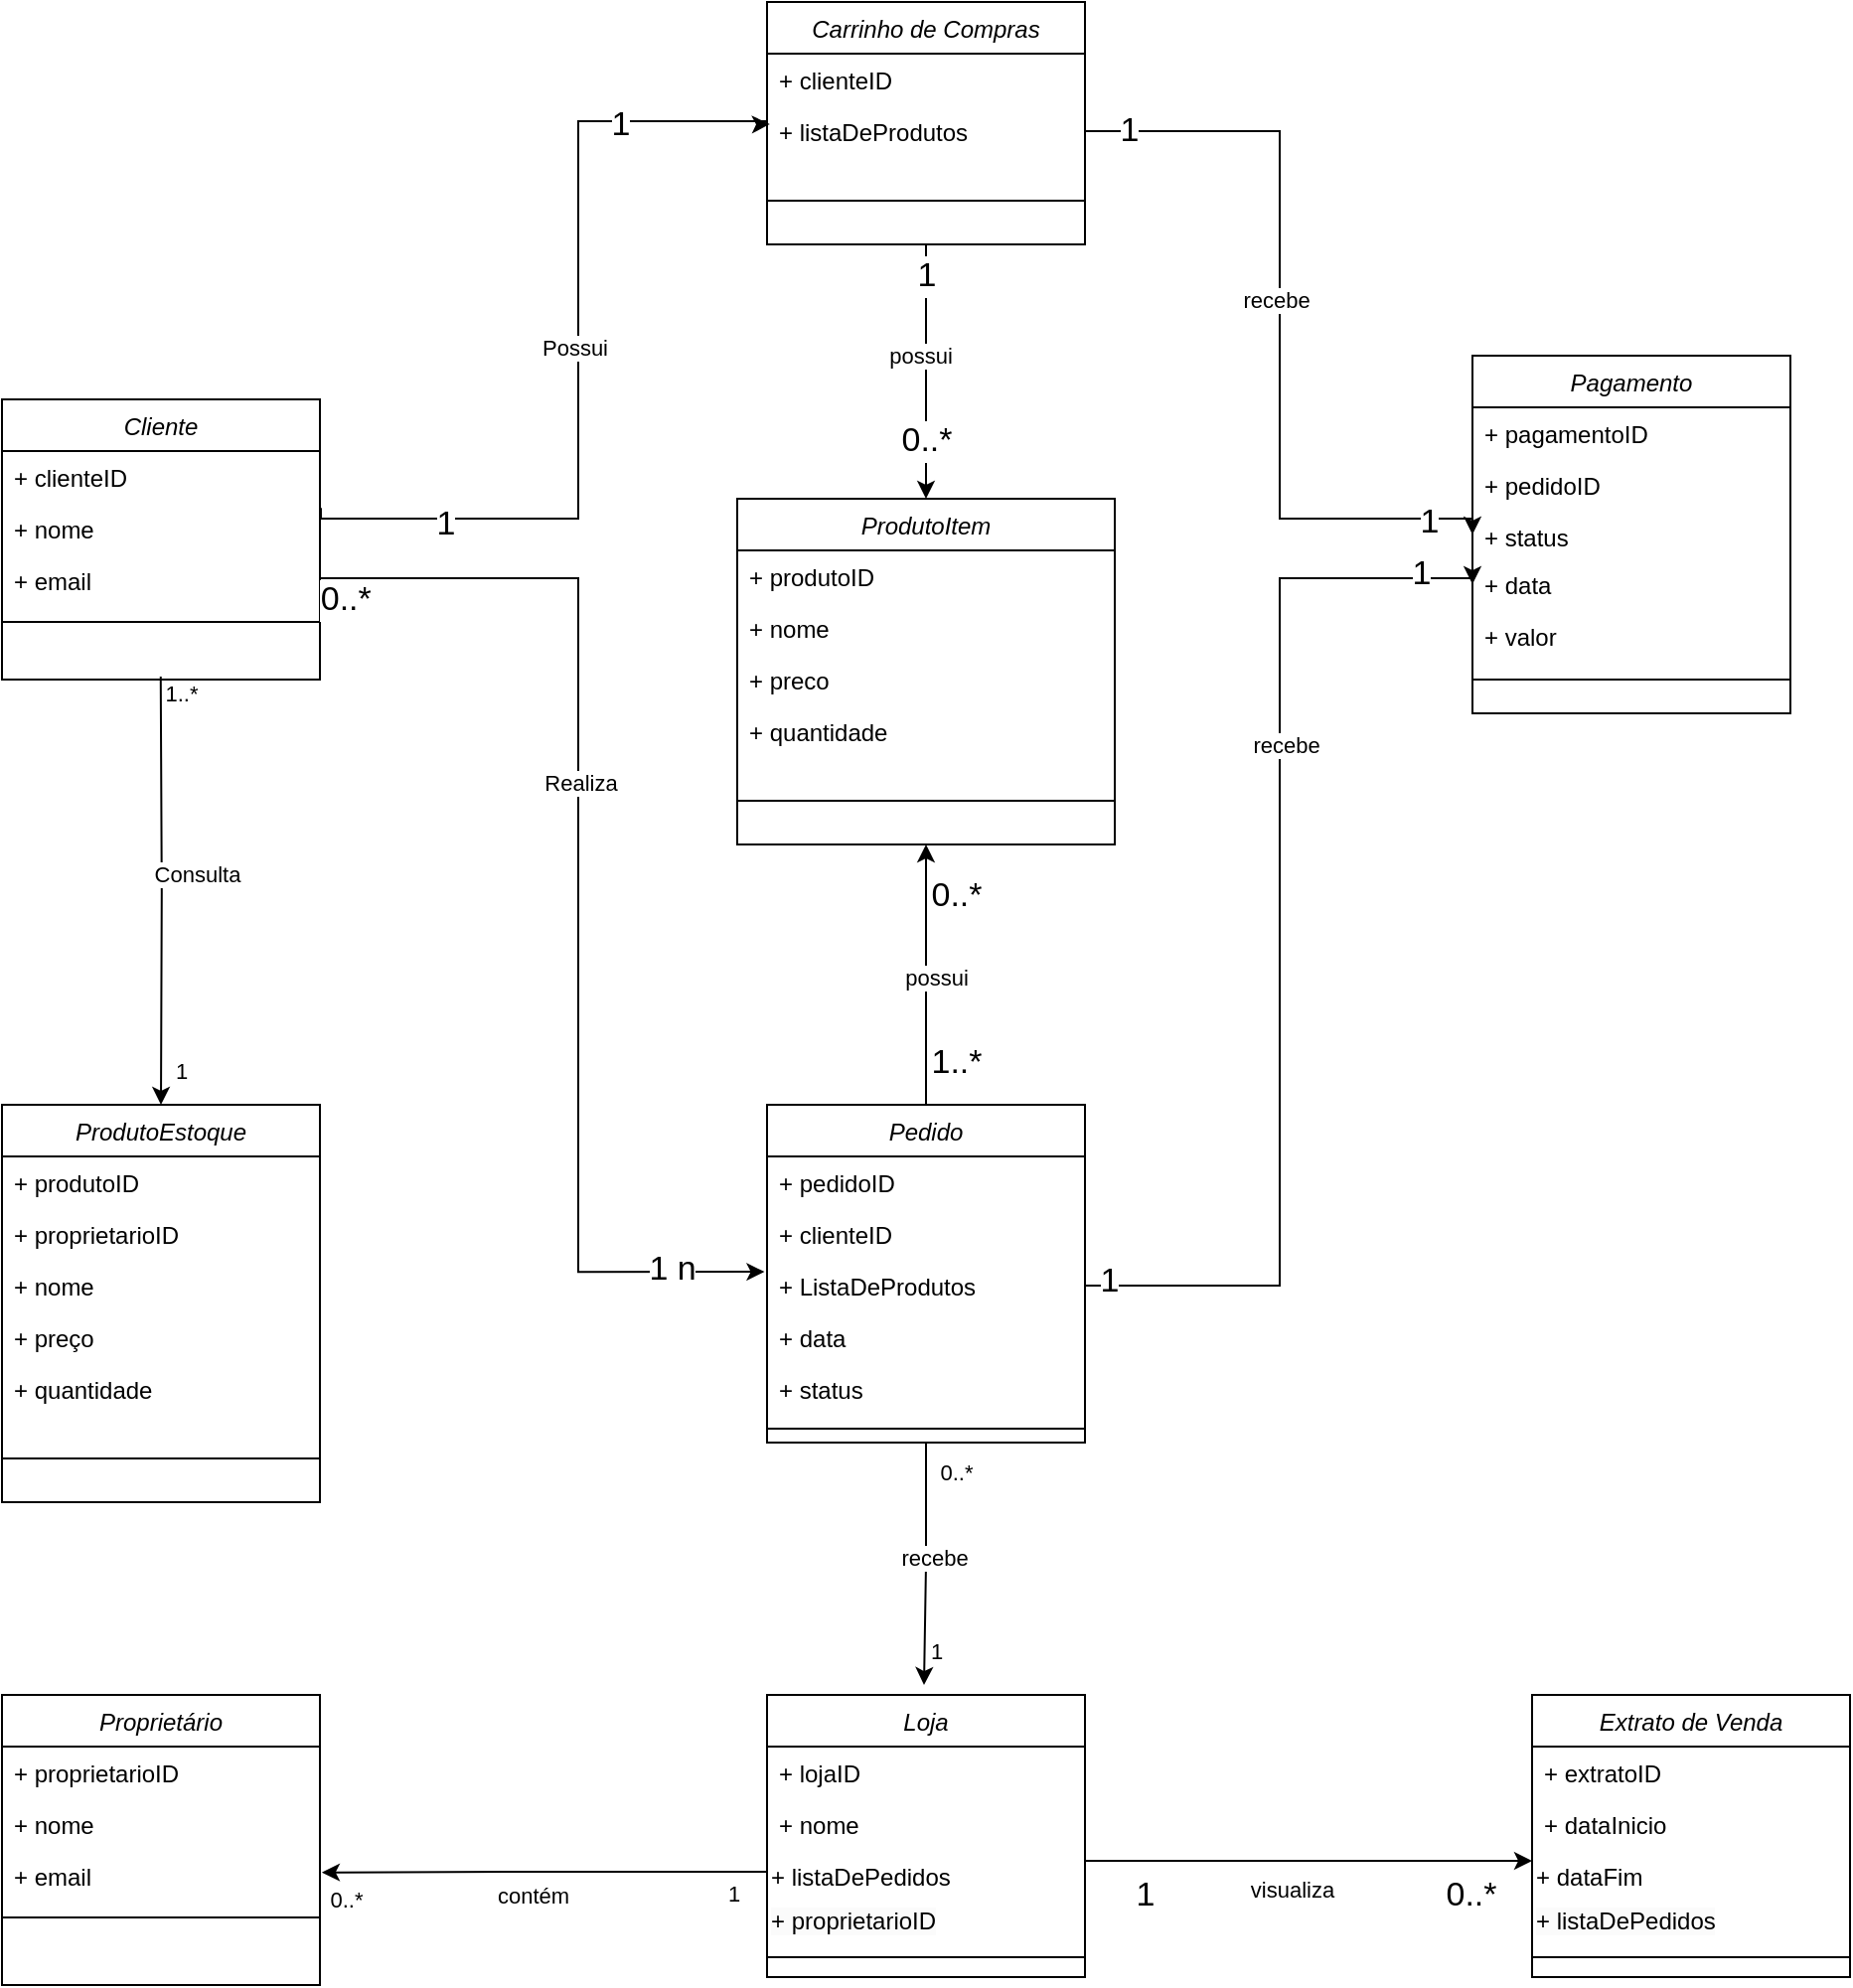 <mxfile version="24.4.13" type="device">
  <diagram id="C5RBs43oDa-KdzZeNtuy" name="Page-1">
    <mxGraphModel dx="2876" dy="1066" grid="1" gridSize="10" guides="1" tooltips="1" connect="1" arrows="1" fold="1" page="1" pageScale="1" pageWidth="827" pageHeight="1169" math="0" shadow="0">
      <root>
        <mxCell id="WIyWlLk6GJQsqaUBKTNV-0" />
        <mxCell id="WIyWlLk6GJQsqaUBKTNV-1" parent="WIyWlLk6GJQsqaUBKTNV-0" />
        <mxCell id="zkfFHV4jXpPFQw0GAbJ--0" value="Cliente" style="swimlane;fontStyle=2;align=center;verticalAlign=top;childLayout=stackLayout;horizontal=1;startSize=26;horizontalStack=0;resizeParent=1;resizeLast=0;collapsible=1;marginBottom=0;rounded=0;shadow=0;strokeWidth=1;" parent="WIyWlLk6GJQsqaUBKTNV-1" vertex="1">
          <mxGeometry x="-540" y="230" width="160" height="141" as="geometry">
            <mxRectangle x="230" y="140" width="160" height="26" as="alternateBounds" />
          </mxGeometry>
        </mxCell>
        <mxCell id="zkfFHV4jXpPFQw0GAbJ--1" value="+ clienteID" style="text;align=left;verticalAlign=top;spacingLeft=4;spacingRight=4;overflow=hidden;rotatable=0;points=[[0,0.5],[1,0.5]];portConstraint=eastwest;" parent="zkfFHV4jXpPFQw0GAbJ--0" vertex="1">
          <mxGeometry y="26" width="160" height="26" as="geometry" />
        </mxCell>
        <mxCell id="2kzh9lNKAqh6SULtEP6r-6" value="+ nome " style="text;align=left;verticalAlign=top;spacingLeft=4;spacingRight=4;overflow=hidden;rotatable=0;points=[[0,0.5],[1,0.5]];portConstraint=eastwest;" parent="zkfFHV4jXpPFQw0GAbJ--0" vertex="1">
          <mxGeometry y="52" width="160" height="26" as="geometry" />
        </mxCell>
        <mxCell id="r0VZcZ-JQpOF9B7DwPOQ-0" value="+ email " style="text;align=left;verticalAlign=top;spacingLeft=4;spacingRight=4;overflow=hidden;rotatable=0;points=[[0,0.5],[1,0.5]];portConstraint=eastwest;" parent="zkfFHV4jXpPFQw0GAbJ--0" vertex="1">
          <mxGeometry y="78" width="160" height="26" as="geometry" />
        </mxCell>
        <mxCell id="zkfFHV4jXpPFQw0GAbJ--4" value="" style="line;html=1;strokeWidth=1;align=left;verticalAlign=middle;spacingTop=-1;spacingLeft=3;spacingRight=3;rotatable=0;labelPosition=right;points=[];portConstraint=eastwest;" parent="zkfFHV4jXpPFQw0GAbJ--0" vertex="1">
          <mxGeometry y="104" width="160" height="16" as="geometry" />
        </mxCell>
        <mxCell id="2kzh9lNKAqh6SULtEP6r-7" value="ProdutoEstoque" style="swimlane;fontStyle=2;align=center;verticalAlign=top;childLayout=stackLayout;horizontal=1;startSize=26;horizontalStack=0;resizeParent=1;resizeLast=0;collapsible=1;marginBottom=0;rounded=0;shadow=0;strokeWidth=1;" parent="WIyWlLk6GJQsqaUBKTNV-1" vertex="1">
          <mxGeometry x="-540" y="585" width="160" height="200" as="geometry">
            <mxRectangle x="230" y="140" width="160" height="26" as="alternateBounds" />
          </mxGeometry>
        </mxCell>
        <mxCell id="2kzh9lNKAqh6SULtEP6r-8" value="+ produtoID" style="text;align=left;verticalAlign=top;spacingLeft=4;spacingRight=4;overflow=hidden;rotatable=0;points=[[0,0.5],[1,0.5]];portConstraint=eastwest;" parent="2kzh9lNKAqh6SULtEP6r-7" vertex="1">
          <mxGeometry y="26" width="160" height="26" as="geometry" />
        </mxCell>
        <mxCell id="SzbCQhYEouYxo2MltT4g-41" value="+ proprietarioID" style="text;align=left;verticalAlign=top;spacingLeft=4;spacingRight=4;overflow=hidden;rotatable=0;points=[[0,0.5],[1,0.5]];portConstraint=eastwest;" vertex="1" parent="2kzh9lNKAqh6SULtEP6r-7">
          <mxGeometry y="52" width="160" height="26" as="geometry" />
        </mxCell>
        <mxCell id="2kzh9lNKAqh6SULtEP6r-11" value="+ nome" style="text;align=left;verticalAlign=top;spacingLeft=4;spacingRight=4;overflow=hidden;rotatable=0;points=[[0,0.5],[1,0.5]];portConstraint=eastwest;" parent="2kzh9lNKAqh6SULtEP6r-7" vertex="1">
          <mxGeometry y="78" width="160" height="26" as="geometry" />
        </mxCell>
        <mxCell id="2kzh9lNKAqh6SULtEP6r-15" value="+ preço" style="text;align=left;verticalAlign=top;spacingLeft=4;spacingRight=4;overflow=hidden;rotatable=0;points=[[0,0.5],[1,0.5]];portConstraint=eastwest;" parent="2kzh9lNKAqh6SULtEP6r-7" vertex="1">
          <mxGeometry y="104" width="160" height="26" as="geometry" />
        </mxCell>
        <mxCell id="2kzh9lNKAqh6SULtEP6r-38" value="+ quantidade&#xa;" style="text;align=left;verticalAlign=top;spacingLeft=4;spacingRight=4;overflow=hidden;rotatable=0;points=[[0,0.5],[1,0.5]];portConstraint=eastwest;" parent="2kzh9lNKAqh6SULtEP6r-7" vertex="1">
          <mxGeometry y="130" width="160" height="26" as="geometry" />
        </mxCell>
        <mxCell id="2kzh9lNKAqh6SULtEP6r-10" value="" style="line;html=1;strokeWidth=1;align=left;verticalAlign=middle;spacingTop=-1;spacingLeft=3;spacingRight=3;rotatable=0;labelPosition=right;points=[];portConstraint=eastwest;" parent="2kzh9lNKAqh6SULtEP6r-7" vertex="1">
          <mxGeometry y="156" width="160" height="44" as="geometry" />
        </mxCell>
        <mxCell id="r0VZcZ-JQpOF9B7DwPOQ-10" value="Carrinho de Compras" style="swimlane;fontStyle=2;align=center;verticalAlign=top;childLayout=stackLayout;horizontal=1;startSize=26;horizontalStack=0;resizeParent=1;resizeLast=0;collapsible=1;marginBottom=0;rounded=0;shadow=0;strokeWidth=1;" parent="WIyWlLk6GJQsqaUBKTNV-1" vertex="1">
          <mxGeometry x="-155" y="30" width="160" height="122" as="geometry">
            <mxRectangle x="230" y="140" width="160" height="26" as="alternateBounds" />
          </mxGeometry>
        </mxCell>
        <mxCell id="r0VZcZ-JQpOF9B7DwPOQ-12" value="+ clienteID" style="text;align=left;verticalAlign=top;spacingLeft=4;spacingRight=4;overflow=hidden;rotatable=0;points=[[0,0.5],[1,0.5]];portConstraint=eastwest;" parent="r0VZcZ-JQpOF9B7DwPOQ-10" vertex="1">
          <mxGeometry y="26" width="160" height="26" as="geometry" />
        </mxCell>
        <mxCell id="r0VZcZ-JQpOF9B7DwPOQ-13" value="+ listaDeProdutos" style="text;align=left;verticalAlign=top;spacingLeft=4;spacingRight=4;overflow=hidden;rotatable=0;points=[[0,0.5],[1,0.5]];portConstraint=eastwest;" parent="r0VZcZ-JQpOF9B7DwPOQ-10" vertex="1">
          <mxGeometry y="52" width="160" height="26" as="geometry" />
        </mxCell>
        <mxCell id="r0VZcZ-JQpOF9B7DwPOQ-16" value="" style="line;html=1;strokeWidth=1;align=left;verticalAlign=middle;spacingTop=-1;spacingLeft=3;spacingRight=3;rotatable=0;labelPosition=right;points=[];portConstraint=eastwest;" parent="r0VZcZ-JQpOF9B7DwPOQ-10" vertex="1">
          <mxGeometry y="78" width="160" height="44" as="geometry" />
        </mxCell>
        <mxCell id="r0VZcZ-JQpOF9B7DwPOQ-17" value="Pedido" style="swimlane;fontStyle=2;align=center;verticalAlign=top;childLayout=stackLayout;horizontal=1;startSize=26;horizontalStack=0;resizeParent=1;resizeLast=0;collapsible=1;marginBottom=0;rounded=0;shadow=0;strokeWidth=1;" parent="WIyWlLk6GJQsqaUBKTNV-1" vertex="1">
          <mxGeometry x="-155" y="585" width="160" height="170" as="geometry">
            <mxRectangle x="230" y="140" width="160" height="26" as="alternateBounds" />
          </mxGeometry>
        </mxCell>
        <mxCell id="r0VZcZ-JQpOF9B7DwPOQ-18" value="+ pedidoID" style="text;align=left;verticalAlign=top;spacingLeft=4;spacingRight=4;overflow=hidden;rotatable=0;points=[[0,0.5],[1,0.5]];portConstraint=eastwest;" parent="r0VZcZ-JQpOF9B7DwPOQ-17" vertex="1">
          <mxGeometry y="26" width="160" height="26" as="geometry" />
        </mxCell>
        <mxCell id="r0VZcZ-JQpOF9B7DwPOQ-19" value="+ clienteID" style="text;align=left;verticalAlign=top;spacingLeft=4;spacingRight=4;overflow=hidden;rotatable=0;points=[[0,0.5],[1,0.5]];portConstraint=eastwest;" parent="r0VZcZ-JQpOF9B7DwPOQ-17" vertex="1">
          <mxGeometry y="52" width="160" height="26" as="geometry" />
        </mxCell>
        <mxCell id="r0VZcZ-JQpOF9B7DwPOQ-20" value="+ ListaDeProdutos" style="text;align=left;verticalAlign=top;spacingLeft=4;spacingRight=4;overflow=hidden;rotatable=0;points=[[0,0.5],[1,0.5]];portConstraint=eastwest;" parent="r0VZcZ-JQpOF9B7DwPOQ-17" vertex="1">
          <mxGeometry y="78" width="160" height="26" as="geometry" />
        </mxCell>
        <mxCell id="r0VZcZ-JQpOF9B7DwPOQ-23" value="+ data" style="text;align=left;verticalAlign=top;spacingLeft=4;spacingRight=4;overflow=hidden;rotatable=0;points=[[0,0.5],[1,0.5]];portConstraint=eastwest;" parent="r0VZcZ-JQpOF9B7DwPOQ-17" vertex="1">
          <mxGeometry y="104" width="160" height="26" as="geometry" />
        </mxCell>
        <mxCell id="r0VZcZ-JQpOF9B7DwPOQ-24" value="+ status" style="text;align=left;verticalAlign=top;spacingLeft=4;spacingRight=4;overflow=hidden;rotatable=0;points=[[0,0.5],[1,0.5]];portConstraint=eastwest;" parent="r0VZcZ-JQpOF9B7DwPOQ-17" vertex="1">
          <mxGeometry y="130" width="160" height="26" as="geometry" />
        </mxCell>
        <mxCell id="r0VZcZ-JQpOF9B7DwPOQ-21" value="" style="line;html=1;strokeWidth=1;align=left;verticalAlign=middle;spacingTop=-1;spacingLeft=3;spacingRight=3;rotatable=0;labelPosition=right;points=[];portConstraint=eastwest;" parent="r0VZcZ-JQpOF9B7DwPOQ-17" vertex="1">
          <mxGeometry y="156" width="160" height="14" as="geometry" />
        </mxCell>
        <mxCell id="r0VZcZ-JQpOF9B7DwPOQ-25" value="Pagamento" style="swimlane;fontStyle=2;align=center;verticalAlign=top;childLayout=stackLayout;horizontal=1;startSize=26;horizontalStack=0;resizeParent=1;resizeLast=0;collapsible=1;marginBottom=0;rounded=0;shadow=0;strokeWidth=1;" parent="WIyWlLk6GJQsqaUBKTNV-1" vertex="1">
          <mxGeometry x="200" y="208" width="160" height="180" as="geometry">
            <mxRectangle x="230" y="140" width="160" height="26" as="alternateBounds" />
          </mxGeometry>
        </mxCell>
        <mxCell id="r0VZcZ-JQpOF9B7DwPOQ-26" value="+ pagamentoID" style="text;align=left;verticalAlign=top;spacingLeft=4;spacingRight=4;overflow=hidden;rotatable=0;points=[[0,0.5],[1,0.5]];portConstraint=eastwest;" parent="r0VZcZ-JQpOF9B7DwPOQ-25" vertex="1">
          <mxGeometry y="26" width="160" height="26" as="geometry" />
        </mxCell>
        <mxCell id="r0VZcZ-JQpOF9B7DwPOQ-27" value="+ pedidoID" style="text;align=left;verticalAlign=top;spacingLeft=4;spacingRight=4;overflow=hidden;rotatable=0;points=[[0,0.5],[1,0.5]];portConstraint=eastwest;" parent="r0VZcZ-JQpOF9B7DwPOQ-25" vertex="1">
          <mxGeometry y="52" width="160" height="26" as="geometry" />
        </mxCell>
        <mxCell id="r0VZcZ-JQpOF9B7DwPOQ-28" value="+ status" style="text;align=left;verticalAlign=top;spacingLeft=4;spacingRight=4;overflow=hidden;rotatable=0;points=[[0,0.5],[1,0.5]];portConstraint=eastwest;" parent="r0VZcZ-JQpOF9B7DwPOQ-25" vertex="1">
          <mxGeometry y="78" width="160" height="24" as="geometry" />
        </mxCell>
        <mxCell id="r0VZcZ-JQpOF9B7DwPOQ-29" value="+ data" style="text;align=left;verticalAlign=top;spacingLeft=4;spacingRight=4;overflow=hidden;rotatable=0;points=[[0,0.5],[1,0.5]];portConstraint=eastwest;" parent="r0VZcZ-JQpOF9B7DwPOQ-25" vertex="1">
          <mxGeometry y="102" width="160" height="26" as="geometry" />
        </mxCell>
        <mxCell id="r0VZcZ-JQpOF9B7DwPOQ-33" value="+ valor" style="text;align=left;verticalAlign=top;spacingLeft=4;spacingRight=4;overflow=hidden;rotatable=0;points=[[0,0.5],[1,0.5]];portConstraint=eastwest;" parent="r0VZcZ-JQpOF9B7DwPOQ-25" vertex="1">
          <mxGeometry y="128" width="160" height="30" as="geometry" />
        </mxCell>
        <mxCell id="r0VZcZ-JQpOF9B7DwPOQ-31" value="" style="line;html=1;strokeWidth=1;align=left;verticalAlign=middle;spacingTop=-1;spacingLeft=3;spacingRight=3;rotatable=0;labelPosition=right;points=[];portConstraint=eastwest;" parent="r0VZcZ-JQpOF9B7DwPOQ-25" vertex="1">
          <mxGeometry y="158" width="160" height="10" as="geometry" />
        </mxCell>
        <mxCell id="r0VZcZ-JQpOF9B7DwPOQ-34" value="" style="edgeStyle=orthogonalEdgeStyle;rounded=0;orthogonalLoop=1;jettySize=auto;html=1;entryX=0.009;entryY=0.364;entryDx=0;entryDy=0;exitX=1.003;exitY=0.1;exitDx=0;exitDy=0;exitPerimeter=0;entryPerimeter=0;" parent="WIyWlLk6GJQsqaUBKTNV-1" source="2kzh9lNKAqh6SULtEP6r-6" target="r0VZcZ-JQpOF9B7DwPOQ-13" edge="1">
          <mxGeometry relative="1" as="geometry">
            <mxPoint x="-15" y="91" as="targetPoint" />
            <Array as="points">
              <mxPoint x="-379" y="290" />
              <mxPoint x="-250" y="290" />
              <mxPoint x="-250" y="90" />
              <mxPoint x="-155" y="90" />
              <mxPoint x="-155" y="92" />
            </Array>
          </mxGeometry>
        </mxCell>
        <mxCell id="r0VZcZ-JQpOF9B7DwPOQ-38" value="1" style="edgeLabel;html=1;align=center;verticalAlign=middle;resizable=0;points=[];spacing=2;fontSize=17;" parent="r0VZcZ-JQpOF9B7DwPOQ-34" vertex="1" connectable="0">
          <mxGeometry x="-0.689" y="-3" relative="1" as="geometry">
            <mxPoint as="offset" />
          </mxGeometry>
        </mxCell>
        <mxCell id="r0VZcZ-JQpOF9B7DwPOQ-40" value="1" style="edgeLabel;html=1;align=center;verticalAlign=middle;resizable=0;points=[];spacing=2;fontSize=17;" parent="r0VZcZ-JQpOF9B7DwPOQ-34" vertex="1" connectable="0">
          <mxGeometry x="0.644" y="-2" relative="1" as="geometry">
            <mxPoint as="offset" />
          </mxGeometry>
        </mxCell>
        <mxCell id="ZwTQn_33q0rgpb1d7WLj-62" value="Possui" style="edgeLabel;html=1;align=center;verticalAlign=middle;resizable=0;points=[];" parent="r0VZcZ-JQpOF9B7DwPOQ-34" connectable="0" vertex="1">
          <mxGeometry x="0.021" y="2" relative="1" as="geometry">
            <mxPoint as="offset" />
          </mxGeometry>
        </mxCell>
        <mxCell id="r0VZcZ-JQpOF9B7DwPOQ-42" style="edgeStyle=orthogonalEdgeStyle;rounded=0;orthogonalLoop=1;jettySize=auto;html=1;entryX=0.5;entryY=0;entryDx=0;entryDy=0;exitX=0.5;exitY=1;exitDx=0;exitDy=0;" parent="WIyWlLk6GJQsqaUBKTNV-1" source="r0VZcZ-JQpOF9B7DwPOQ-10" target="A9HimfjuhqQ-msZeqpBk-2" edge="1">
          <mxGeometry relative="1" as="geometry" />
        </mxCell>
        <mxCell id="r0VZcZ-JQpOF9B7DwPOQ-43" value="1" style="edgeLabel;html=1;align=center;verticalAlign=middle;resizable=0;points=[];spacing=2;fontSize=17;" parent="r0VZcZ-JQpOF9B7DwPOQ-42" vertex="1" connectable="0">
          <mxGeometry x="-0.748" relative="1" as="geometry">
            <mxPoint as="offset" />
          </mxGeometry>
        </mxCell>
        <mxCell id="r0VZcZ-JQpOF9B7DwPOQ-44" value="0..*" style="edgeLabel;html=1;align=center;verticalAlign=middle;resizable=0;points=[];fontSize=17;" parent="r0VZcZ-JQpOF9B7DwPOQ-42" vertex="1" connectable="0">
          <mxGeometry x="0.662" y="-2" relative="1" as="geometry">
            <mxPoint x="2" y="-8" as="offset" />
          </mxGeometry>
        </mxCell>
        <mxCell id="ZwTQn_33q0rgpb1d7WLj-65" value="possui" style="edgeLabel;html=1;align=center;verticalAlign=middle;resizable=0;points=[];" parent="r0VZcZ-JQpOF9B7DwPOQ-42" connectable="0" vertex="1">
          <mxGeometry x="-0.132" y="-3" relative="1" as="geometry">
            <mxPoint as="offset" />
          </mxGeometry>
        </mxCell>
        <mxCell id="r0VZcZ-JQpOF9B7DwPOQ-45" style="edgeStyle=orthogonalEdgeStyle;rounded=0;orthogonalLoop=1;jettySize=auto;html=1;entryX=-0.008;entryY=1.233;entryDx=0;entryDy=0;fontSize=17;entryPerimeter=0;" parent="WIyWlLk6GJQsqaUBKTNV-1" target="r0VZcZ-JQpOF9B7DwPOQ-19" edge="1">
          <mxGeometry relative="1" as="geometry">
            <mxPoint x="-380" y="349.0" as="sourcePoint" />
            <mxPoint x="-15" y="670" as="targetPoint" />
            <Array as="points">
              <mxPoint x="-380" y="320" />
              <mxPoint x="-250" y="320" />
              <mxPoint x="-250" y="669" />
            </Array>
          </mxGeometry>
        </mxCell>
        <mxCell id="r0VZcZ-JQpOF9B7DwPOQ-47" value="0..*&amp;nbsp;" style="edgeLabel;html=1;align=center;verticalAlign=middle;resizable=0;points=[];fontSize=17;" parent="r0VZcZ-JQpOF9B7DwPOQ-45" vertex="1" connectable="0">
          <mxGeometry x="-0.865" y="-5" relative="1" as="geometry">
            <mxPoint x="3" y="6" as="offset" />
          </mxGeometry>
        </mxCell>
        <mxCell id="r0VZcZ-JQpOF9B7DwPOQ-48" value="1 n" style="edgeLabel;html=1;align=center;verticalAlign=middle;resizable=0;points=[];fontSize=17;" parent="r0VZcZ-JQpOF9B7DwPOQ-45" vertex="1" connectable="0">
          <mxGeometry x="0.873" y="1" relative="1" as="geometry">
            <mxPoint x="-9" as="offset" />
          </mxGeometry>
        </mxCell>
        <mxCell id="ZwTQn_33q0rgpb1d7WLj-63" value="Realiza" style="edgeLabel;html=1;align=center;verticalAlign=middle;resizable=0;points=[];" parent="r0VZcZ-JQpOF9B7DwPOQ-45" connectable="0" vertex="1">
          <mxGeometry x="-0.128" y="1" relative="1" as="geometry">
            <mxPoint y="-1" as="offset" />
          </mxGeometry>
        </mxCell>
        <mxCell id="r0VZcZ-JQpOF9B7DwPOQ-46" style="edgeStyle=orthogonalEdgeStyle;rounded=0;orthogonalLoop=1;jettySize=auto;html=1;exitX=0.5;exitY=0;exitDx=0;exitDy=0;entryX=0.5;entryY=1;entryDx=0;entryDy=0;" parent="WIyWlLk6GJQsqaUBKTNV-1" source="r0VZcZ-JQpOF9B7DwPOQ-17" target="A9HimfjuhqQ-msZeqpBk-2" edge="1">
          <mxGeometry relative="1" as="geometry">
            <mxPoint x="-70" y="454" as="targetPoint" />
          </mxGeometry>
        </mxCell>
        <mxCell id="r0VZcZ-JQpOF9B7DwPOQ-49" value="1..*" style="edgeLabel;html=1;align=center;verticalAlign=middle;resizable=0;points=[];fontSize=17;" parent="r0VZcZ-JQpOF9B7DwPOQ-46" vertex="1" connectable="0">
          <mxGeometry x="-0.903" y="-1" relative="1" as="geometry">
            <mxPoint x="14" y="-15" as="offset" />
          </mxGeometry>
        </mxCell>
        <mxCell id="r0VZcZ-JQpOF9B7DwPOQ-50" value="0..*" style="edgeLabel;html=1;align=center;verticalAlign=middle;resizable=0;points=[];fontSize=17;" parent="r0VZcZ-JQpOF9B7DwPOQ-46" vertex="1" connectable="0">
          <mxGeometry x="0.878" y="-1" relative="1" as="geometry">
            <mxPoint x="14" y="18" as="offset" />
          </mxGeometry>
        </mxCell>
        <mxCell id="ZwTQn_33q0rgpb1d7WLj-64" value="possui" style="edgeLabel;html=1;align=center;verticalAlign=middle;resizable=0;points=[];" parent="r0VZcZ-JQpOF9B7DwPOQ-46" connectable="0" vertex="1">
          <mxGeometry x="-0.022" y="-2" relative="1" as="geometry">
            <mxPoint x="3" as="offset" />
          </mxGeometry>
        </mxCell>
        <mxCell id="ZwTQn_33q0rgpb1d7WLj-1" style="edgeStyle=orthogonalEdgeStyle;rounded=0;orthogonalLoop=1;jettySize=auto;html=1;entryX=0;entryY=0.5;entryDx=0;entryDy=0;" parent="WIyWlLk6GJQsqaUBKTNV-1" source="r0VZcZ-JQpOF9B7DwPOQ-13" target="r0VZcZ-JQpOF9B7DwPOQ-28" edge="1">
          <mxGeometry relative="1" as="geometry">
            <Array as="points">
              <mxPoint x="103" y="95" />
              <mxPoint x="103" y="290" />
              <mxPoint x="200" y="290" />
            </Array>
          </mxGeometry>
        </mxCell>
        <mxCell id="ZwTQn_33q0rgpb1d7WLj-2" value="1" style="edgeLabel;html=1;align=center;verticalAlign=middle;resizable=0;points=[];fontSize=17;" parent="ZwTQn_33q0rgpb1d7WLj-1" connectable="0" vertex="1">
          <mxGeometry x="-0.892" relative="1" as="geometry">
            <mxPoint as="offset" />
          </mxGeometry>
        </mxCell>
        <mxCell id="ZwTQn_33q0rgpb1d7WLj-3" value="1" style="edgeLabel;html=1;align=center;verticalAlign=middle;resizable=0;points=[];fontSize=17;" parent="ZwTQn_33q0rgpb1d7WLj-1" connectable="0" vertex="1">
          <mxGeometry x="0.85" y="-2" relative="1" as="geometry">
            <mxPoint as="offset" />
          </mxGeometry>
        </mxCell>
        <mxCell id="ZwTQn_33q0rgpb1d7WLj-66" value="recebe" style="edgeLabel;html=1;align=center;verticalAlign=middle;resizable=0;points=[];" parent="ZwTQn_33q0rgpb1d7WLj-1" connectable="0" vertex="1">
          <mxGeometry x="-0.083" y="-2" relative="1" as="geometry">
            <mxPoint as="offset" />
          </mxGeometry>
        </mxCell>
        <mxCell id="ZwTQn_33q0rgpb1d7WLj-6" style="edgeStyle=orthogonalEdgeStyle;rounded=0;orthogonalLoop=1;jettySize=auto;html=1;entryX=0;entryY=0.5;entryDx=0;entryDy=0;" parent="WIyWlLk6GJQsqaUBKTNV-1" source="r0VZcZ-JQpOF9B7DwPOQ-20" target="r0VZcZ-JQpOF9B7DwPOQ-29" edge="1">
          <mxGeometry relative="1" as="geometry">
            <Array as="points">
              <mxPoint x="103" y="676" />
              <mxPoint x="103" y="320" />
              <mxPoint x="200" y="320" />
            </Array>
          </mxGeometry>
        </mxCell>
        <mxCell id="ZwTQn_33q0rgpb1d7WLj-7" value="1" style="edgeLabel;html=1;align=center;verticalAlign=middle;resizable=0;points=[];fontSize=17;" parent="ZwTQn_33q0rgpb1d7WLj-6" connectable="0" vertex="1">
          <mxGeometry x="0.928" y="2" relative="1" as="geometry">
            <mxPoint x="-9" as="offset" />
          </mxGeometry>
        </mxCell>
        <mxCell id="ZwTQn_33q0rgpb1d7WLj-8" value="1" style="edgeLabel;html=1;align=center;verticalAlign=middle;resizable=0;points=[];fontSize=17;" parent="ZwTQn_33q0rgpb1d7WLj-6" connectable="0" vertex="1">
          <mxGeometry x="-0.957" y="2" relative="1" as="geometry">
            <mxPoint as="offset" />
          </mxGeometry>
        </mxCell>
        <mxCell id="ZwTQn_33q0rgpb1d7WLj-67" value="recebe" style="edgeLabel;html=1;align=center;verticalAlign=middle;resizable=0;points=[];" parent="ZwTQn_33q0rgpb1d7WLj-6" connectable="0" vertex="1">
          <mxGeometry x="0.336" y="-3" relative="1" as="geometry">
            <mxPoint as="offset" />
          </mxGeometry>
        </mxCell>
        <mxCell id="SzbCQhYEouYxo2MltT4g-18" style="edgeStyle=orthogonalEdgeStyle;rounded=0;orthogonalLoop=1;jettySize=auto;html=1;exitX=0;exitY=0.5;exitDx=0;exitDy=0;entryX=1.006;entryY=0.436;entryDx=0;entryDy=0;entryPerimeter=0;" edge="1" parent="WIyWlLk6GJQsqaUBKTNV-1" source="ZwTQn_33q0rgpb1d7WLj-21" target="SzbCQhYEouYxo2MltT4g-38">
          <mxGeometry relative="1" as="geometry">
            <mxPoint x="-150" y="949" as="sourcePoint" />
            <mxPoint x="-320" y="930" as="targetPoint" />
            <Array as="points" />
          </mxGeometry>
        </mxCell>
        <mxCell id="SzbCQhYEouYxo2MltT4g-19" value="contém" style="edgeLabel;html=1;align=center;verticalAlign=middle;resizable=0;points=[];" vertex="1" connectable="0" parent="SzbCQhYEouYxo2MltT4g-18">
          <mxGeometry x="0.06" relative="1" as="geometry">
            <mxPoint y="11" as="offset" />
          </mxGeometry>
        </mxCell>
        <mxCell id="SzbCQhYEouYxo2MltT4g-20" value="1" style="edgeLabel;html=1;align=center;verticalAlign=middle;resizable=0;points=[];" vertex="1" connectable="0" parent="SzbCQhYEouYxo2MltT4g-18">
          <mxGeometry x="-0.952" y="-3" relative="1" as="geometry">
            <mxPoint x="-12" y="14" as="offset" />
          </mxGeometry>
        </mxCell>
        <mxCell id="SzbCQhYEouYxo2MltT4g-21" value="0..*" style="edgeLabel;html=1;align=center;verticalAlign=middle;resizable=0;points=[];" vertex="1" connectable="0" parent="SzbCQhYEouYxo2MltT4g-18">
          <mxGeometry x="0.914" y="2" relative="1" as="geometry">
            <mxPoint x="2" y="11" as="offset" />
          </mxGeometry>
        </mxCell>
        <mxCell id="ZwTQn_33q0rgpb1d7WLj-18" value="Loja" style="swimlane;fontStyle=2;align=center;verticalAlign=top;childLayout=stackLayout;horizontal=1;startSize=26;horizontalStack=0;resizeParent=1;resizeLast=0;collapsible=1;marginBottom=0;rounded=0;shadow=0;strokeWidth=1;" parent="WIyWlLk6GJQsqaUBKTNV-1" vertex="1">
          <mxGeometry x="-155" y="882" width="160" height="142" as="geometry">
            <mxRectangle x="230" y="140" width="160" height="26" as="alternateBounds" />
          </mxGeometry>
        </mxCell>
        <mxCell id="ZwTQn_33q0rgpb1d7WLj-19" value="+ lojaID" style="text;align=left;verticalAlign=top;spacingLeft=4;spacingRight=4;overflow=hidden;rotatable=0;points=[[0,0.5],[1,0.5]];portConstraint=eastwest;" parent="ZwTQn_33q0rgpb1d7WLj-18" vertex="1">
          <mxGeometry y="26" width="160" height="26" as="geometry" />
        </mxCell>
        <mxCell id="ZwTQn_33q0rgpb1d7WLj-20" value="+ nome" style="text;align=left;verticalAlign=top;spacingLeft=4;spacingRight=4;overflow=hidden;rotatable=0;points=[[0,0.5],[1,0.5]];portConstraint=eastwest;" parent="ZwTQn_33q0rgpb1d7WLj-18" vertex="1">
          <mxGeometry y="52" width="160" height="26" as="geometry" />
        </mxCell>
        <mxCell id="ZwTQn_33q0rgpb1d7WLj-21" value="&lt;span style=&quot;text-wrap: nowrap;&quot;&gt;+&amp;nbsp;&lt;/span&gt;listaDePedidos" style="text;whiteSpace=wrap;html=1;" parent="ZwTQn_33q0rgpb1d7WLj-18" vertex="1">
          <mxGeometry y="78" width="160" height="22" as="geometry" />
        </mxCell>
        <mxCell id="ZwTQn_33q0rgpb1d7WLj-22" value="&lt;span style=&quot;color: rgb(0, 0, 0); font-family: Helvetica; font-size: 12px; font-style: normal; font-variant-ligatures: normal; font-variant-caps: normal; font-weight: 400; letter-spacing: normal; orphans: 2; text-align: left; text-indent: 0px; text-transform: none; widows: 2; word-spacing: 0px; -webkit-text-stroke-width: 0px; white-space: nowrap; background-color: rgb(251, 251, 251); text-decoration-thickness: initial; text-decoration-style: initial; text-decoration-color: initial; display: inline !important; float: none;&quot;&gt;&lt;span&gt;+&amp;nbsp;&lt;/span&gt;proprietarioID&lt;/span&gt;" style="text;whiteSpace=wrap;html=1;" parent="ZwTQn_33q0rgpb1d7WLj-18" vertex="1">
          <mxGeometry y="100" width="160" height="22" as="geometry" />
        </mxCell>
        <mxCell id="ZwTQn_33q0rgpb1d7WLj-25" value="" style="line;html=1;strokeWidth=1;align=left;verticalAlign=middle;spacingTop=-1;spacingLeft=3;spacingRight=3;rotatable=0;labelPosition=right;points=[];portConstraint=eastwest;" parent="ZwTQn_33q0rgpb1d7WLj-18" vertex="1">
          <mxGeometry y="122" width="160" height="20" as="geometry" />
        </mxCell>
        <mxCell id="ZwTQn_33q0rgpb1d7WLj-33" value="Extrato de Venda" style="swimlane;fontStyle=2;align=center;verticalAlign=top;childLayout=stackLayout;horizontal=1;startSize=26;horizontalStack=0;resizeParent=1;resizeLast=0;collapsible=1;marginBottom=0;rounded=0;shadow=0;strokeWidth=1;" parent="WIyWlLk6GJQsqaUBKTNV-1" vertex="1">
          <mxGeometry x="230" y="882" width="160" height="142" as="geometry">
            <mxRectangle x="230" y="140" width="160" height="26" as="alternateBounds" />
          </mxGeometry>
        </mxCell>
        <mxCell id="ZwTQn_33q0rgpb1d7WLj-34" value="+ extratoID" style="text;align=left;verticalAlign=top;spacingLeft=4;spacingRight=4;overflow=hidden;rotatable=0;points=[[0,0.5],[1,0.5]];portConstraint=eastwest;" parent="ZwTQn_33q0rgpb1d7WLj-33" vertex="1">
          <mxGeometry y="26" width="160" height="26" as="geometry" />
        </mxCell>
        <mxCell id="ZwTQn_33q0rgpb1d7WLj-38" value="+ dataInicio" style="text;align=left;verticalAlign=top;spacingLeft=4;spacingRight=4;overflow=hidden;rotatable=0;points=[[0,0.5],[1,0.5]];portConstraint=eastwest;" parent="ZwTQn_33q0rgpb1d7WLj-33" vertex="1">
          <mxGeometry y="52" width="160" height="26" as="geometry" />
        </mxCell>
        <mxCell id="ZwTQn_33q0rgpb1d7WLj-39" value="&lt;span style=&quot;text-wrap: nowrap;&quot;&gt;+&amp;nbsp;&lt;/span&gt;dataFim" style="text;whiteSpace=wrap;html=1;" parent="ZwTQn_33q0rgpb1d7WLj-33" vertex="1">
          <mxGeometry y="78" width="160" height="22" as="geometry" />
        </mxCell>
        <mxCell id="ZwTQn_33q0rgpb1d7WLj-40" value="&lt;span style=&quot;color: rgb(0, 0, 0); font-family: Helvetica; font-size: 12px; font-style: normal; font-variant-ligatures: normal; font-variant-caps: normal; font-weight: 400; letter-spacing: normal; orphans: 2; text-align: left; text-indent: 0px; text-transform: none; widows: 2; word-spacing: 0px; -webkit-text-stroke-width: 0px; white-space: nowrap; background-color: rgb(251, 251, 251); text-decoration-thickness: initial; text-decoration-style: initial; text-decoration-color: initial; display: inline !important; float: none;&quot;&gt;&lt;span&gt;+&amp;nbsp;&lt;/span&gt;listaDePedidos&lt;/span&gt;" style="text;whiteSpace=wrap;html=1;" parent="ZwTQn_33q0rgpb1d7WLj-33" vertex="1">
          <mxGeometry y="100" width="160" height="22" as="geometry" />
        </mxCell>
        <mxCell id="ZwTQn_33q0rgpb1d7WLj-41" value="" style="line;html=1;strokeWidth=1;align=left;verticalAlign=middle;spacingTop=-1;spacingLeft=3;spacingRight=3;rotatable=0;labelPosition=right;points=[];portConstraint=eastwest;" parent="ZwTQn_33q0rgpb1d7WLj-33" vertex="1">
          <mxGeometry y="122" width="160" height="20" as="geometry" />
        </mxCell>
        <mxCell id="ZwTQn_33q0rgpb1d7WLj-29" style="edgeStyle=orthogonalEdgeStyle;rounded=0;orthogonalLoop=1;jettySize=auto;html=1;exitX=1;exitY=0.25;exitDx=0;exitDy=0;entryX=0;entryY=0.25;entryDx=0;entryDy=0;" parent="WIyWlLk6GJQsqaUBKTNV-1" source="ZwTQn_33q0rgpb1d7WLj-21" target="ZwTQn_33q0rgpb1d7WLj-39" edge="1">
          <mxGeometry relative="1" as="geometry">
            <mxPoint x="230" y="960" as="targetPoint" />
          </mxGeometry>
        </mxCell>
        <mxCell id="ZwTQn_33q0rgpb1d7WLj-30" value="1" style="edgeLabel;html=1;align=center;verticalAlign=middle;resizable=0;points=[];fontSize=17;" parent="ZwTQn_33q0rgpb1d7WLj-29" connectable="0" vertex="1">
          <mxGeometry x="-0.737" y="-1" relative="1" as="geometry">
            <mxPoint y="16" as="offset" />
          </mxGeometry>
        </mxCell>
        <mxCell id="ZwTQn_33q0rgpb1d7WLj-31" value="0..*" style="edgeLabel;html=1;align=center;verticalAlign=middle;resizable=0;points=[];fontSize=17;" parent="ZwTQn_33q0rgpb1d7WLj-29" connectable="0" vertex="1">
          <mxGeometry x="0.48" y="2" relative="1" as="geometry">
            <mxPoint x="27" y="19" as="offset" />
          </mxGeometry>
        </mxCell>
        <mxCell id="ZwTQn_33q0rgpb1d7WLj-70" value="visualiza" style="edgeLabel;html=1;align=center;verticalAlign=middle;resizable=0;points=[];" parent="ZwTQn_33q0rgpb1d7WLj-29" connectable="0" vertex="1">
          <mxGeometry x="-0.082" y="-2" relative="1" as="geometry">
            <mxPoint y="12" as="offset" />
          </mxGeometry>
        </mxCell>
        <mxCell id="A9HimfjuhqQ-msZeqpBk-2" value="ProdutoItem" style="swimlane;fontStyle=2;align=center;verticalAlign=top;childLayout=stackLayout;horizontal=1;startSize=26;horizontalStack=0;resizeParent=1;resizeLast=0;collapsible=1;marginBottom=0;rounded=0;shadow=0;strokeWidth=1;" parent="WIyWlLk6GJQsqaUBKTNV-1" vertex="1">
          <mxGeometry x="-170" y="280" width="190" height="174" as="geometry">
            <mxRectangle x="230" y="140" width="160" height="26" as="alternateBounds" />
          </mxGeometry>
        </mxCell>
        <mxCell id="A9HimfjuhqQ-msZeqpBk-3" value="+ produtoID" style="text;align=left;verticalAlign=top;spacingLeft=4;spacingRight=4;overflow=hidden;rotatable=0;points=[[0,0.5],[1,0.5]];portConstraint=eastwest;" parent="A9HimfjuhqQ-msZeqpBk-2" vertex="1">
          <mxGeometry y="26" width="190" height="26" as="geometry" />
        </mxCell>
        <mxCell id="A9HimfjuhqQ-msZeqpBk-4" value="+ nome" style="text;align=left;verticalAlign=top;spacingLeft=4;spacingRight=4;overflow=hidden;rotatable=0;points=[[0,0.5],[1,0.5]];portConstraint=eastwest;" parent="A9HimfjuhqQ-msZeqpBk-2" vertex="1">
          <mxGeometry y="52" width="190" height="26" as="geometry" />
        </mxCell>
        <mxCell id="A9HimfjuhqQ-msZeqpBk-5" value="+ preco" style="text;align=left;verticalAlign=top;spacingLeft=4;spacingRight=4;overflow=hidden;rotatable=0;points=[[0,0.5],[1,0.5]];portConstraint=eastwest;" parent="A9HimfjuhqQ-msZeqpBk-2" vertex="1">
          <mxGeometry y="78" width="190" height="26" as="geometry" />
        </mxCell>
        <mxCell id="A9HimfjuhqQ-msZeqpBk-6" value="+ quantidade" style="text;align=left;verticalAlign=top;spacingLeft=4;spacingRight=4;overflow=hidden;rotatable=0;points=[[0,0.5],[1,0.5]];portConstraint=eastwest;" parent="A9HimfjuhqQ-msZeqpBk-2" vertex="1">
          <mxGeometry y="104" width="190" height="26" as="geometry" />
        </mxCell>
        <mxCell id="A9HimfjuhqQ-msZeqpBk-7" value="" style="line;html=1;strokeWidth=1;align=left;verticalAlign=middle;spacingTop=-1;spacingLeft=3;spacingRight=3;rotatable=0;labelPosition=right;points=[];portConstraint=eastwest;" parent="A9HimfjuhqQ-msZeqpBk-2" vertex="1">
          <mxGeometry y="130" width="190" height="44" as="geometry" />
        </mxCell>
        <mxCell id="SzbCQhYEouYxo2MltT4g-3" style="edgeStyle=orthogonalEdgeStyle;rounded=0;orthogonalLoop=1;jettySize=auto;html=1;exitX=0.497;exitY=-0.052;exitDx=0;exitDy=0;exitPerimeter=0;" edge="1" parent="WIyWlLk6GJQsqaUBKTNV-1" target="2kzh9lNKAqh6SULtEP6r-7">
          <mxGeometry relative="1" as="geometry">
            <mxPoint x="-460.12" y="369.44" as="sourcePoint" />
            <mxPoint x="-480" y="622" as="targetPoint" />
          </mxGeometry>
        </mxCell>
        <mxCell id="SzbCQhYEouYxo2MltT4g-4" value="Consulta" style="edgeLabel;html=1;align=center;verticalAlign=middle;resizable=0;points=[];" vertex="1" connectable="0" parent="SzbCQhYEouYxo2MltT4g-3">
          <mxGeometry x="-0.205" y="1" relative="1" as="geometry">
            <mxPoint x="16" y="13" as="offset" />
          </mxGeometry>
        </mxCell>
        <mxCell id="SzbCQhYEouYxo2MltT4g-6" value="1" style="edgeLabel;html=1;align=center;verticalAlign=middle;resizable=0;points=[];" vertex="1" connectable="0" parent="SzbCQhYEouYxo2MltT4g-3">
          <mxGeometry x="0.743" y="-1" relative="1" as="geometry">
            <mxPoint x="11" y="11" as="offset" />
          </mxGeometry>
        </mxCell>
        <mxCell id="SzbCQhYEouYxo2MltT4g-42" value="1..*" style="edgeLabel;html=1;align=center;verticalAlign=middle;resizable=0;points=[];" vertex="1" connectable="0" parent="SzbCQhYEouYxo2MltT4g-3">
          <mxGeometry x="-0.921" y="1" relative="1" as="geometry">
            <mxPoint x="9" as="offset" />
          </mxGeometry>
        </mxCell>
        <mxCell id="SzbCQhYEouYxo2MltT4g-7" style="edgeStyle=orthogonalEdgeStyle;rounded=0;orthogonalLoop=1;jettySize=auto;html=1;" edge="1" parent="WIyWlLk6GJQsqaUBKTNV-1" source="r0VZcZ-JQpOF9B7DwPOQ-17">
          <mxGeometry relative="1" as="geometry">
            <mxPoint x="-76" y="877" as="targetPoint" />
          </mxGeometry>
        </mxCell>
        <mxCell id="SzbCQhYEouYxo2MltT4g-8" value="recebe" style="edgeLabel;html=1;align=center;verticalAlign=middle;resizable=0;points=[];" vertex="1" connectable="0" parent="SzbCQhYEouYxo2MltT4g-7">
          <mxGeometry x="-0.049" y="4" relative="1" as="geometry">
            <mxPoint as="offset" />
          </mxGeometry>
        </mxCell>
        <mxCell id="SzbCQhYEouYxo2MltT4g-9" value="0..*" style="edgeLabel;html=1;align=center;verticalAlign=middle;resizable=0;points=[];" vertex="1" connectable="0" parent="SzbCQhYEouYxo2MltT4g-7">
          <mxGeometry x="-0.905" y="1" relative="1" as="geometry">
            <mxPoint x="14" y="9" as="offset" />
          </mxGeometry>
        </mxCell>
        <mxCell id="SzbCQhYEouYxo2MltT4g-10" value="1" style="edgeLabel;html=1;align=center;verticalAlign=middle;resizable=0;points=[];" vertex="1" connectable="0" parent="SzbCQhYEouYxo2MltT4g-7">
          <mxGeometry x="0.85" y="2" relative="1" as="geometry">
            <mxPoint x="4" y="-8" as="offset" />
          </mxGeometry>
        </mxCell>
        <mxCell id="SzbCQhYEouYxo2MltT4g-35" value="Proprietário" style="swimlane;fontStyle=2;align=center;verticalAlign=top;childLayout=stackLayout;horizontal=1;startSize=26;horizontalStack=0;resizeParent=1;resizeLast=0;collapsible=1;marginBottom=0;rounded=0;shadow=0;strokeWidth=1;" vertex="1" parent="WIyWlLk6GJQsqaUBKTNV-1">
          <mxGeometry x="-540" y="882" width="160" height="146" as="geometry">
            <mxRectangle x="230" y="140" width="160" height="26" as="alternateBounds" />
          </mxGeometry>
        </mxCell>
        <mxCell id="SzbCQhYEouYxo2MltT4g-36" value="+ proprietarioID" style="text;align=left;verticalAlign=top;spacingLeft=4;spacingRight=4;overflow=hidden;rotatable=0;points=[[0,0.5],[1,0.5]];portConstraint=eastwest;" vertex="1" parent="SzbCQhYEouYxo2MltT4g-35">
          <mxGeometry y="26" width="160" height="26" as="geometry" />
        </mxCell>
        <mxCell id="SzbCQhYEouYxo2MltT4g-37" value="+ nome " style="text;align=left;verticalAlign=top;spacingLeft=4;spacingRight=4;overflow=hidden;rotatable=0;points=[[0,0.5],[1,0.5]];portConstraint=eastwest;" vertex="1" parent="SzbCQhYEouYxo2MltT4g-35">
          <mxGeometry y="52" width="160" height="26" as="geometry" />
        </mxCell>
        <mxCell id="SzbCQhYEouYxo2MltT4g-38" value="+ email " style="text;align=left;verticalAlign=top;spacingLeft=4;spacingRight=4;overflow=hidden;rotatable=0;points=[[0,0.5],[1,0.5]];portConstraint=eastwest;" vertex="1" parent="SzbCQhYEouYxo2MltT4g-35">
          <mxGeometry y="78" width="160" height="26" as="geometry" />
        </mxCell>
        <mxCell id="SzbCQhYEouYxo2MltT4g-39" value="" style="line;html=1;strokeWidth=1;align=left;verticalAlign=middle;spacingTop=-1;spacingLeft=3;spacingRight=3;rotatable=0;labelPosition=right;points=[];portConstraint=eastwest;" vertex="1" parent="SzbCQhYEouYxo2MltT4g-35">
          <mxGeometry y="104" width="160" height="16" as="geometry" />
        </mxCell>
      </root>
    </mxGraphModel>
  </diagram>
</mxfile>
